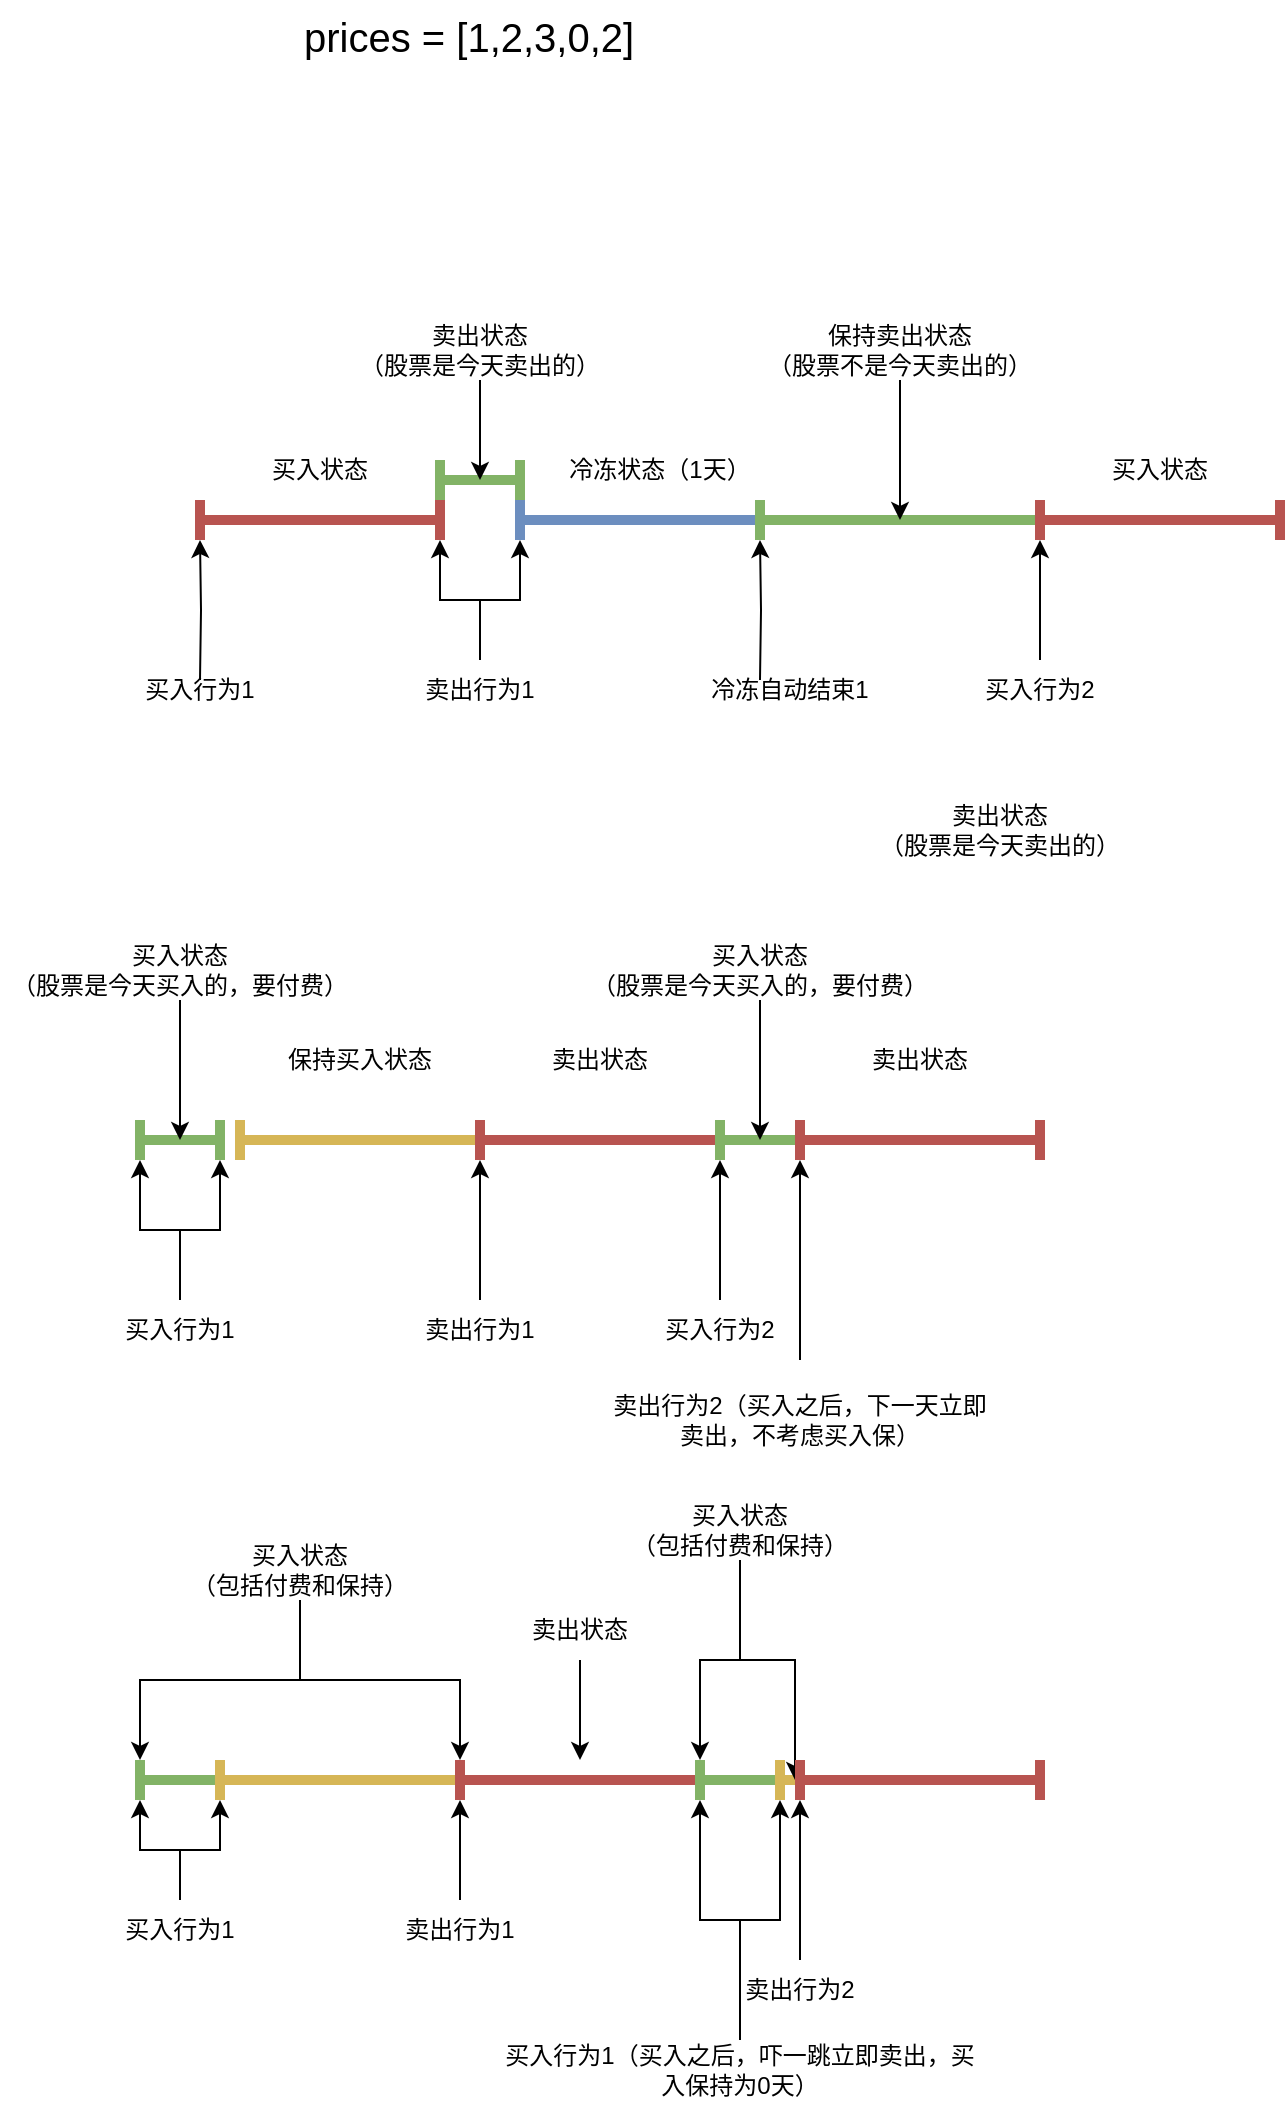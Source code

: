 <mxfile version="24.2.1" type="github">
  <diagram name="第 1 页" id="aUXtLbmZKmPkzCwxzv3N">
    <mxGraphModel dx="1918" dy="665" grid="1" gridSize="10" guides="1" tooltips="1" connect="1" arrows="1" fold="1" page="1" pageScale="1" pageWidth="827" pageHeight="1169" math="0" shadow="0">
      <root>
        <mxCell id="0" />
        <mxCell id="1" parent="0" />
        <mxCell id="QVPJrGwtbvgawVWBaJjY-1" value="prices = [1,2,3,0,2]" style="text;whiteSpace=wrap;html=1;fontSize=20;" vertex="1" parent="1">
          <mxGeometry x="110" y="40" width="170" height="60" as="geometry" />
        </mxCell>
        <mxCell id="QVPJrGwtbvgawVWBaJjY-16" value="" style="shape=crossbar;whiteSpace=wrap;html=1;rounded=1;fillColor=#f8cecc;strokeColor=#b85450;strokeWidth=5;" vertex="1" parent="1">
          <mxGeometry x="60" y="290" width="120" height="20" as="geometry" />
        </mxCell>
        <mxCell id="QVPJrGwtbvgawVWBaJjY-17" value="买入行为1" style="text;html=1;align=center;verticalAlign=middle;whiteSpace=wrap;rounded=0;" vertex="1" parent="1">
          <mxGeometry x="30" y="370" width="60" height="30" as="geometry" />
        </mxCell>
        <mxCell id="QVPJrGwtbvgawVWBaJjY-19" style="edgeStyle=orthogonalEdgeStyle;rounded=0;orthogonalLoop=1;jettySize=auto;html=1;entryX=0;entryY=1;entryDx=0;entryDy=0;entryPerimeter=0;" edge="1" parent="1" target="QVPJrGwtbvgawVWBaJjY-16">
          <mxGeometry relative="1" as="geometry">
            <mxPoint x="60" y="380" as="sourcePoint" />
          </mxGeometry>
        </mxCell>
        <mxCell id="QVPJrGwtbvgawVWBaJjY-20" value="卖出行为1" style="text;html=1;align=center;verticalAlign=middle;whiteSpace=wrap;rounded=0;" vertex="1" parent="1">
          <mxGeometry x="170" y="370" width="60" height="30" as="geometry" />
        </mxCell>
        <mxCell id="QVPJrGwtbvgawVWBaJjY-21" style="edgeStyle=orthogonalEdgeStyle;rounded=0;orthogonalLoop=1;jettySize=auto;html=1;entryX=1;entryY=1;entryDx=0;entryDy=0;entryPerimeter=0;" edge="1" parent="1" source="QVPJrGwtbvgawVWBaJjY-20" target="QVPJrGwtbvgawVWBaJjY-16">
          <mxGeometry relative="1" as="geometry">
            <mxPoint x="180" y="380" as="sourcePoint" />
          </mxGeometry>
        </mxCell>
        <mxCell id="QVPJrGwtbvgawVWBaJjY-22" value="买入状态" style="text;html=1;align=center;verticalAlign=middle;whiteSpace=wrap;rounded=0;" vertex="1" parent="1">
          <mxGeometry x="90" y="260" width="60" height="30" as="geometry" />
        </mxCell>
        <mxCell id="QVPJrGwtbvgawVWBaJjY-23" value="" style="shape=crossbar;whiteSpace=wrap;html=1;rounded=1;fillColor=#dae8fc;strokeColor=#6c8ebf;strokeWidth=5;" vertex="1" parent="1">
          <mxGeometry x="220" y="290" width="120" height="20" as="geometry" />
        </mxCell>
        <mxCell id="QVPJrGwtbvgawVWBaJjY-25" style="edgeStyle=orthogonalEdgeStyle;rounded=0;orthogonalLoop=1;jettySize=auto;html=1;entryX=1;entryY=1;entryDx=0;entryDy=0;entryPerimeter=0;" edge="1" parent="1" target="QVPJrGwtbvgawVWBaJjY-23">
          <mxGeometry relative="1" as="geometry">
            <mxPoint x="340" y="380" as="sourcePoint" />
          </mxGeometry>
        </mxCell>
        <mxCell id="QVPJrGwtbvgawVWBaJjY-26" value="冷冻状态（1天）" style="text;html=1;align=center;verticalAlign=middle;whiteSpace=wrap;rounded=0;" vertex="1" parent="1">
          <mxGeometry x="240" y="260" width="100" height="30" as="geometry" />
        </mxCell>
        <mxCell id="QVPJrGwtbvgawVWBaJjY-27" value="" style="shape=crossbar;whiteSpace=wrap;html=1;rounded=1;fillColor=#d5e8d4;strokeColor=#82b366;strokeWidth=5;" vertex="1" parent="1">
          <mxGeometry x="340" y="290" width="140" height="20" as="geometry" />
        </mxCell>
        <mxCell id="QVPJrGwtbvgawVWBaJjY-28" value="买入行为2" style="text;html=1;align=center;verticalAlign=middle;whiteSpace=wrap;rounded=0;" vertex="1" parent="1">
          <mxGeometry x="450" y="370" width="60" height="30" as="geometry" />
        </mxCell>
        <mxCell id="QVPJrGwtbvgawVWBaJjY-29" value="保持卖出状态&lt;br&gt;（股票不是今天卖出的）" style="text;html=1;align=center;verticalAlign=middle;whiteSpace=wrap;rounded=0;" vertex="1" parent="1">
          <mxGeometry x="340" y="200" width="140" height="30" as="geometry" />
        </mxCell>
        <mxCell id="QVPJrGwtbvgawVWBaJjY-30" style="edgeStyle=orthogonalEdgeStyle;rounded=0;orthogonalLoop=1;jettySize=auto;html=1;entryX=1;entryY=1;entryDx=0;entryDy=0;entryPerimeter=0;" edge="1" parent="1" source="QVPJrGwtbvgawVWBaJjY-28" target="QVPJrGwtbvgawVWBaJjY-27">
          <mxGeometry relative="1" as="geometry" />
        </mxCell>
        <mxCell id="QVPJrGwtbvgawVWBaJjY-32" style="edgeStyle=orthogonalEdgeStyle;rounded=0;orthogonalLoop=1;jettySize=auto;html=1;entryX=0;entryY=1;entryDx=0;entryDy=0;entryPerimeter=0;" edge="1" parent="1" source="QVPJrGwtbvgawVWBaJjY-20" target="QVPJrGwtbvgawVWBaJjY-23">
          <mxGeometry relative="1" as="geometry" />
        </mxCell>
        <mxCell id="QVPJrGwtbvgawVWBaJjY-34" value="冷冻自动结束1" style="text;html=1;align=center;verticalAlign=middle;whiteSpace=wrap;rounded=0;" vertex="1" parent="1">
          <mxGeometry x="310" y="370" width="90" height="30" as="geometry" />
        </mxCell>
        <mxCell id="QVPJrGwtbvgawVWBaJjY-36" value="" style="shape=crossbar;whiteSpace=wrap;html=1;rounded=1;fillColor=#d5e8d4;strokeColor=#82b366;strokeWidth=5;" vertex="1" parent="1">
          <mxGeometry x="180" y="270" width="40" height="20" as="geometry" />
        </mxCell>
        <mxCell id="QVPJrGwtbvgawVWBaJjY-39" value="" style="shape=crossbar;whiteSpace=wrap;html=1;rounded=1;fillColor=#f8cecc;strokeColor=#b85450;strokeWidth=5;" vertex="1" parent="1">
          <mxGeometry x="480" y="290" width="120" height="20" as="geometry" />
        </mxCell>
        <mxCell id="QVPJrGwtbvgawVWBaJjY-40" value="买入状态" style="text;html=1;align=center;verticalAlign=middle;whiteSpace=wrap;rounded=0;" vertex="1" parent="1">
          <mxGeometry x="510" y="260" width="60" height="30" as="geometry" />
        </mxCell>
        <mxCell id="QVPJrGwtbvgawVWBaJjY-41" value="卖出状态&lt;br&gt;（股票是今天卖出的）" style="text;html=1;align=center;verticalAlign=middle;whiteSpace=wrap;rounded=0;" vertex="1" parent="1">
          <mxGeometry x="130" y="200" width="140" height="30" as="geometry" />
        </mxCell>
        <mxCell id="QVPJrGwtbvgawVWBaJjY-43" style="edgeStyle=orthogonalEdgeStyle;rounded=0;orthogonalLoop=1;jettySize=auto;html=1;entryX=0.5;entryY=0.5;entryDx=0;entryDy=0;entryPerimeter=0;" edge="1" parent="1" source="QVPJrGwtbvgawVWBaJjY-41" target="QVPJrGwtbvgawVWBaJjY-36">
          <mxGeometry relative="1" as="geometry" />
        </mxCell>
        <mxCell id="QVPJrGwtbvgawVWBaJjY-44" style="edgeStyle=orthogonalEdgeStyle;rounded=0;orthogonalLoop=1;jettySize=auto;html=1;entryX=0.5;entryY=0.5;entryDx=0;entryDy=0;entryPerimeter=0;" edge="1" parent="1" source="QVPJrGwtbvgawVWBaJjY-29" target="QVPJrGwtbvgawVWBaJjY-27">
          <mxGeometry relative="1" as="geometry" />
        </mxCell>
        <mxCell id="QVPJrGwtbvgawVWBaJjY-45" value="" style="shape=crossbar;whiteSpace=wrap;html=1;rounded=1;fillColor=#fff2cc;strokeColor=#d6b656;strokeWidth=5;" vertex="1" parent="1">
          <mxGeometry x="80" y="600" width="120" height="20" as="geometry" />
        </mxCell>
        <mxCell id="QVPJrGwtbvgawVWBaJjY-46" value="买入行为1" style="text;html=1;align=center;verticalAlign=middle;whiteSpace=wrap;rounded=0;" vertex="1" parent="1">
          <mxGeometry x="20" y="690" width="60" height="30" as="geometry" />
        </mxCell>
        <mxCell id="QVPJrGwtbvgawVWBaJjY-50" value="保持买入状态" style="text;html=1;align=center;verticalAlign=middle;whiteSpace=wrap;rounded=0;" vertex="1" parent="1">
          <mxGeometry x="100" y="555" width="80" height="30" as="geometry" />
        </mxCell>
        <mxCell id="QVPJrGwtbvgawVWBaJjY-63" value="卖出状态&lt;br&gt;（股票是今天卖出的）" style="text;html=1;align=center;verticalAlign=middle;whiteSpace=wrap;rounded=0;" vertex="1" parent="1">
          <mxGeometry x="390" y="440" width="140" height="30" as="geometry" />
        </mxCell>
        <mxCell id="QVPJrGwtbvgawVWBaJjY-67" value="" style="shape=crossbar;whiteSpace=wrap;html=1;rounded=1;fillColor=#d5e8d4;strokeColor=#82b366;strokeWidth=5;" vertex="1" parent="1">
          <mxGeometry x="30" y="600" width="40" height="20" as="geometry" />
        </mxCell>
        <mxCell id="QVPJrGwtbvgawVWBaJjY-68" value="买入状态&lt;br&gt;（股票是今天买入的，要付费）" style="text;html=1;align=center;verticalAlign=middle;whiteSpace=wrap;rounded=0;" vertex="1" parent="1">
          <mxGeometry x="-40" y="510" width="180" height="30" as="geometry" />
        </mxCell>
        <mxCell id="QVPJrGwtbvgawVWBaJjY-69" style="edgeStyle=orthogonalEdgeStyle;rounded=0;orthogonalLoop=1;jettySize=auto;html=1;entryX=0.5;entryY=0.5;entryDx=0;entryDy=0;entryPerimeter=0;" edge="1" parent="1" source="QVPJrGwtbvgawVWBaJjY-68" target="QVPJrGwtbvgawVWBaJjY-67">
          <mxGeometry relative="1" as="geometry" />
        </mxCell>
        <mxCell id="QVPJrGwtbvgawVWBaJjY-73" value="" style="shape=crossbar;whiteSpace=wrap;html=1;rounded=1;fillColor=#f8cecc;strokeColor=#b85450;strokeWidth=5;" vertex="1" parent="1">
          <mxGeometry x="200" y="600" width="120" height="20" as="geometry" />
        </mxCell>
        <mxCell id="QVPJrGwtbvgawVWBaJjY-74" style="edgeStyle=orthogonalEdgeStyle;rounded=0;orthogonalLoop=1;jettySize=auto;html=1;entryX=0;entryY=1;entryDx=0;entryDy=0;entryPerimeter=0;" edge="1" parent="1" source="QVPJrGwtbvgawVWBaJjY-46" target="QVPJrGwtbvgawVWBaJjY-67">
          <mxGeometry relative="1" as="geometry" />
        </mxCell>
        <mxCell id="QVPJrGwtbvgawVWBaJjY-75" style="edgeStyle=orthogonalEdgeStyle;rounded=0;orthogonalLoop=1;jettySize=auto;html=1;entryX=1;entryY=1;entryDx=0;entryDy=0;entryPerimeter=0;" edge="1" parent="1" source="QVPJrGwtbvgawVWBaJjY-46" target="QVPJrGwtbvgawVWBaJjY-67">
          <mxGeometry relative="1" as="geometry" />
        </mxCell>
        <mxCell id="QVPJrGwtbvgawVWBaJjY-76" value="卖出行为1" style="text;html=1;align=center;verticalAlign=middle;whiteSpace=wrap;rounded=0;" vertex="1" parent="1">
          <mxGeometry x="170" y="690" width="60" height="30" as="geometry" />
        </mxCell>
        <mxCell id="QVPJrGwtbvgawVWBaJjY-77" style="edgeStyle=orthogonalEdgeStyle;rounded=0;orthogonalLoop=1;jettySize=auto;html=1;entryX=0;entryY=1;entryDx=0;entryDy=0;entryPerimeter=0;" edge="1" parent="1" source="QVPJrGwtbvgawVWBaJjY-76" target="QVPJrGwtbvgawVWBaJjY-73">
          <mxGeometry relative="1" as="geometry" />
        </mxCell>
        <mxCell id="QVPJrGwtbvgawVWBaJjY-78" value="卖出状态" style="text;html=1;align=center;verticalAlign=middle;whiteSpace=wrap;rounded=0;" vertex="1" parent="1">
          <mxGeometry x="220" y="555" width="80" height="30" as="geometry" />
        </mxCell>
        <mxCell id="QVPJrGwtbvgawVWBaJjY-79" value="" style="shape=crossbar;whiteSpace=wrap;html=1;rounded=1;fillColor=#d5e8d4;strokeColor=#82b366;strokeWidth=5;" vertex="1" parent="1">
          <mxGeometry x="320" y="600" width="40" height="20" as="geometry" />
        </mxCell>
        <mxCell id="QVPJrGwtbvgawVWBaJjY-80" value="买入行为2" style="text;html=1;align=center;verticalAlign=middle;whiteSpace=wrap;rounded=0;" vertex="1" parent="1">
          <mxGeometry x="290" y="690" width="60" height="30" as="geometry" />
        </mxCell>
        <mxCell id="QVPJrGwtbvgawVWBaJjY-81" style="edgeStyle=orthogonalEdgeStyle;rounded=0;orthogonalLoop=1;jettySize=auto;html=1;entryX=0;entryY=1;entryDx=0;entryDy=0;entryPerimeter=0;" edge="1" parent="1" source="QVPJrGwtbvgawVWBaJjY-80" target="QVPJrGwtbvgawVWBaJjY-79">
          <mxGeometry relative="1" as="geometry" />
        </mxCell>
        <mxCell id="QVPJrGwtbvgawVWBaJjY-82" value="" style="shape=crossbar;whiteSpace=wrap;html=1;rounded=1;fillColor=#f8cecc;strokeColor=#b85450;strokeWidth=5;" vertex="1" parent="1">
          <mxGeometry x="360" y="600" width="120" height="20" as="geometry" />
        </mxCell>
        <mxCell id="QVPJrGwtbvgawVWBaJjY-83" value="卖出行为2（买入之后，下一天立即卖出，不考虑买入保）" style="text;html=1;align=center;verticalAlign=middle;whiteSpace=wrap;rounded=0;" vertex="1" parent="1">
          <mxGeometry x="260" y="720" width="200" height="60" as="geometry" />
        </mxCell>
        <mxCell id="QVPJrGwtbvgawVWBaJjY-84" style="edgeStyle=orthogonalEdgeStyle;rounded=0;orthogonalLoop=1;jettySize=auto;html=1;entryX=0;entryY=1;entryDx=0;entryDy=0;entryPerimeter=0;" edge="1" parent="1" source="QVPJrGwtbvgawVWBaJjY-83" target="QVPJrGwtbvgawVWBaJjY-82">
          <mxGeometry relative="1" as="geometry" />
        </mxCell>
        <mxCell id="QVPJrGwtbvgawVWBaJjY-86" value="卖出状态" style="text;html=1;align=center;verticalAlign=middle;whiteSpace=wrap;rounded=0;" vertex="1" parent="1">
          <mxGeometry x="380" y="555" width="80" height="30" as="geometry" />
        </mxCell>
        <mxCell id="QVPJrGwtbvgawVWBaJjY-87" value="买入状态&lt;br&gt;（股票是今天买入的，要付费）" style="text;html=1;align=center;verticalAlign=middle;whiteSpace=wrap;rounded=0;" vertex="1" parent="1">
          <mxGeometry x="250" y="510" width="180" height="30" as="geometry" />
        </mxCell>
        <mxCell id="QVPJrGwtbvgawVWBaJjY-88" style="edgeStyle=orthogonalEdgeStyle;rounded=0;orthogonalLoop=1;jettySize=auto;html=1;entryX=0.5;entryY=0.5;entryDx=0;entryDy=0;entryPerimeter=0;" edge="1" parent="1" source="QVPJrGwtbvgawVWBaJjY-87" target="QVPJrGwtbvgawVWBaJjY-79">
          <mxGeometry relative="1" as="geometry" />
        </mxCell>
        <mxCell id="QVPJrGwtbvgawVWBaJjY-89" value="" style="shape=crossbar;whiteSpace=wrap;html=1;rounded=1;fillColor=#d5e8d4;strokeColor=#82b366;strokeWidth=5;" vertex="1" parent="1">
          <mxGeometry x="30" y="920" width="40" height="20" as="geometry" />
        </mxCell>
        <mxCell id="QVPJrGwtbvgawVWBaJjY-91" value="" style="shape=crossbar;whiteSpace=wrap;html=1;rounded=1;fillColor=#fff2cc;strokeColor=#d6b656;strokeWidth=5;" vertex="1" parent="1">
          <mxGeometry x="70" y="920" width="120" height="20" as="geometry" />
        </mxCell>
        <mxCell id="QVPJrGwtbvgawVWBaJjY-92" value="买入行为1" style="text;html=1;align=center;verticalAlign=middle;whiteSpace=wrap;rounded=0;" vertex="1" parent="1">
          <mxGeometry x="20" y="990" width="60" height="30" as="geometry" />
        </mxCell>
        <mxCell id="QVPJrGwtbvgawVWBaJjY-93" value="买入状态&lt;br&gt;（包括付费和保持）" style="text;html=1;align=center;verticalAlign=middle;whiteSpace=wrap;rounded=0;" vertex="1" parent="1">
          <mxGeometry x="20" y="810" width="180" height="30" as="geometry" />
        </mxCell>
        <mxCell id="QVPJrGwtbvgawVWBaJjY-95" style="edgeStyle=orthogonalEdgeStyle;rounded=0;orthogonalLoop=1;jettySize=auto;html=1;entryX=0;entryY=1;entryDx=0;entryDy=0;entryPerimeter=0;" edge="1" parent="1" source="QVPJrGwtbvgawVWBaJjY-92" target="QVPJrGwtbvgawVWBaJjY-89">
          <mxGeometry relative="1" as="geometry" />
        </mxCell>
        <mxCell id="QVPJrGwtbvgawVWBaJjY-96" style="edgeStyle=orthogonalEdgeStyle;rounded=0;orthogonalLoop=1;jettySize=auto;html=1;entryX=0;entryY=1;entryDx=0;entryDy=0;entryPerimeter=0;" edge="1" parent="1" source="QVPJrGwtbvgawVWBaJjY-92" target="QVPJrGwtbvgawVWBaJjY-91">
          <mxGeometry relative="1" as="geometry" />
        </mxCell>
        <mxCell id="QVPJrGwtbvgawVWBaJjY-97" value="" style="shape=crossbar;whiteSpace=wrap;html=1;rounded=1;fillColor=#f8cecc;strokeColor=#b85450;strokeWidth=5;" vertex="1" parent="1">
          <mxGeometry x="190" y="920" width="120" height="20" as="geometry" />
        </mxCell>
        <mxCell id="QVPJrGwtbvgawVWBaJjY-98" value="卖出行为1" style="text;html=1;align=center;verticalAlign=middle;whiteSpace=wrap;rounded=0;" vertex="1" parent="1">
          <mxGeometry x="160" y="990" width="60" height="30" as="geometry" />
        </mxCell>
        <mxCell id="QVPJrGwtbvgawVWBaJjY-99" style="edgeStyle=orthogonalEdgeStyle;rounded=0;orthogonalLoop=1;jettySize=auto;html=1;entryX=0;entryY=1;entryDx=0;entryDy=0;entryPerimeter=0;" edge="1" parent="1" source="QVPJrGwtbvgawVWBaJjY-98" target="QVPJrGwtbvgawVWBaJjY-97">
          <mxGeometry relative="1" as="geometry" />
        </mxCell>
        <mxCell id="QVPJrGwtbvgawVWBaJjY-104" style="edgeStyle=orthogonalEdgeStyle;rounded=0;orthogonalLoop=1;jettySize=auto;html=1;" edge="1" parent="1" source="QVPJrGwtbvgawVWBaJjY-100" target="QVPJrGwtbvgawVWBaJjY-97">
          <mxGeometry relative="1" as="geometry" />
        </mxCell>
        <mxCell id="QVPJrGwtbvgawVWBaJjY-100" value="卖出状态" style="text;html=1;align=center;verticalAlign=middle;whiteSpace=wrap;rounded=0;" vertex="1" parent="1">
          <mxGeometry x="210" y="840" width="80" height="30" as="geometry" />
        </mxCell>
        <mxCell id="QVPJrGwtbvgawVWBaJjY-101" style="edgeStyle=orthogonalEdgeStyle;rounded=0;orthogonalLoop=1;jettySize=auto;html=1;entryX=0;entryY=0;entryDx=0;entryDy=0;entryPerimeter=0;" edge="1" parent="1" source="QVPJrGwtbvgawVWBaJjY-93" target="QVPJrGwtbvgawVWBaJjY-89">
          <mxGeometry relative="1" as="geometry" />
        </mxCell>
        <mxCell id="QVPJrGwtbvgawVWBaJjY-102" style="edgeStyle=orthogonalEdgeStyle;rounded=0;orthogonalLoop=1;jettySize=auto;html=1;entryX=0;entryY=0;entryDx=0;entryDy=0;entryPerimeter=0;" edge="1" parent="1" source="QVPJrGwtbvgawVWBaJjY-93" target="QVPJrGwtbvgawVWBaJjY-97">
          <mxGeometry relative="1" as="geometry" />
        </mxCell>
        <mxCell id="QVPJrGwtbvgawVWBaJjY-105" value="" style="shape=crossbar;whiteSpace=wrap;html=1;rounded=1;fillColor=#d5e8d4;strokeColor=#82b366;strokeWidth=5;" vertex="1" parent="1">
          <mxGeometry x="310" y="920" width="40" height="20" as="geometry" />
        </mxCell>
        <mxCell id="QVPJrGwtbvgawVWBaJjY-106" value="" style="shape=crossbar;whiteSpace=wrap;html=1;rounded=1;fillColor=#fff2cc;strokeColor=#d6b656;strokeWidth=5;" vertex="1" parent="1">
          <mxGeometry x="350" y="920" width="10" height="20" as="geometry" />
        </mxCell>
        <mxCell id="QVPJrGwtbvgawVWBaJjY-107" value="买入行为1（买入之后，吓一跳立即卖出，买入保持为0天）" style="text;html=1;align=center;verticalAlign=middle;whiteSpace=wrap;rounded=0;" vertex="1" parent="1">
          <mxGeometry x="210" y="1060" width="240" height="30" as="geometry" />
        </mxCell>
        <mxCell id="QVPJrGwtbvgawVWBaJjY-108" value="买入状态&lt;br&gt;（包括付费和保持）" style="text;html=1;align=center;verticalAlign=middle;whiteSpace=wrap;rounded=0;" vertex="1" parent="1">
          <mxGeometry x="240" y="790" width="180" height="30" as="geometry" />
        </mxCell>
        <mxCell id="QVPJrGwtbvgawVWBaJjY-109" style="edgeStyle=orthogonalEdgeStyle;rounded=0;orthogonalLoop=1;jettySize=auto;html=1;entryX=0;entryY=1;entryDx=0;entryDy=0;entryPerimeter=0;" edge="1" parent="1" source="QVPJrGwtbvgawVWBaJjY-107" target="QVPJrGwtbvgawVWBaJjY-105">
          <mxGeometry relative="1" as="geometry" />
        </mxCell>
        <mxCell id="QVPJrGwtbvgawVWBaJjY-110" style="edgeStyle=orthogonalEdgeStyle;rounded=0;orthogonalLoop=1;jettySize=auto;html=1;entryX=0;entryY=1;entryDx=0;entryDy=0;entryPerimeter=0;" edge="1" parent="1" source="QVPJrGwtbvgawVWBaJjY-107" target="QVPJrGwtbvgawVWBaJjY-106">
          <mxGeometry relative="1" as="geometry" />
        </mxCell>
        <mxCell id="QVPJrGwtbvgawVWBaJjY-111" value="卖出行为2" style="text;html=1;align=center;verticalAlign=middle;whiteSpace=wrap;rounded=0;" vertex="1" parent="1">
          <mxGeometry x="330" y="1020" width="60" height="30" as="geometry" />
        </mxCell>
        <mxCell id="QVPJrGwtbvgawVWBaJjY-113" style="edgeStyle=orthogonalEdgeStyle;rounded=0;orthogonalLoop=1;jettySize=auto;html=1;entryX=0;entryY=0;entryDx=0;entryDy=0;entryPerimeter=0;" edge="1" parent="1" source="QVPJrGwtbvgawVWBaJjY-108" target="QVPJrGwtbvgawVWBaJjY-105">
          <mxGeometry relative="1" as="geometry" />
        </mxCell>
        <mxCell id="QVPJrGwtbvgawVWBaJjY-114" style="edgeStyle=orthogonalEdgeStyle;rounded=0;orthogonalLoop=1;jettySize=auto;html=1;entryX=0.75;entryY=0.5;entryDx=0;entryDy=0;entryPerimeter=0;" edge="1" parent="1" source="QVPJrGwtbvgawVWBaJjY-108" target="QVPJrGwtbvgawVWBaJjY-106">
          <mxGeometry relative="1" as="geometry">
            <mxPoint x="470" y="920" as="targetPoint" />
          </mxGeometry>
        </mxCell>
        <mxCell id="QVPJrGwtbvgawVWBaJjY-116" value="" style="shape=crossbar;whiteSpace=wrap;html=1;rounded=1;fillColor=#f8cecc;strokeColor=#b85450;strokeWidth=5;" vertex="1" parent="1">
          <mxGeometry x="360" y="920" width="120" height="20" as="geometry" />
        </mxCell>
        <mxCell id="QVPJrGwtbvgawVWBaJjY-119" style="edgeStyle=orthogonalEdgeStyle;rounded=0;orthogonalLoop=1;jettySize=auto;html=1;entryX=0;entryY=1;entryDx=0;entryDy=0;entryPerimeter=0;" edge="1" parent="1" source="QVPJrGwtbvgawVWBaJjY-111" target="QVPJrGwtbvgawVWBaJjY-116">
          <mxGeometry relative="1" as="geometry" />
        </mxCell>
      </root>
    </mxGraphModel>
  </diagram>
</mxfile>
